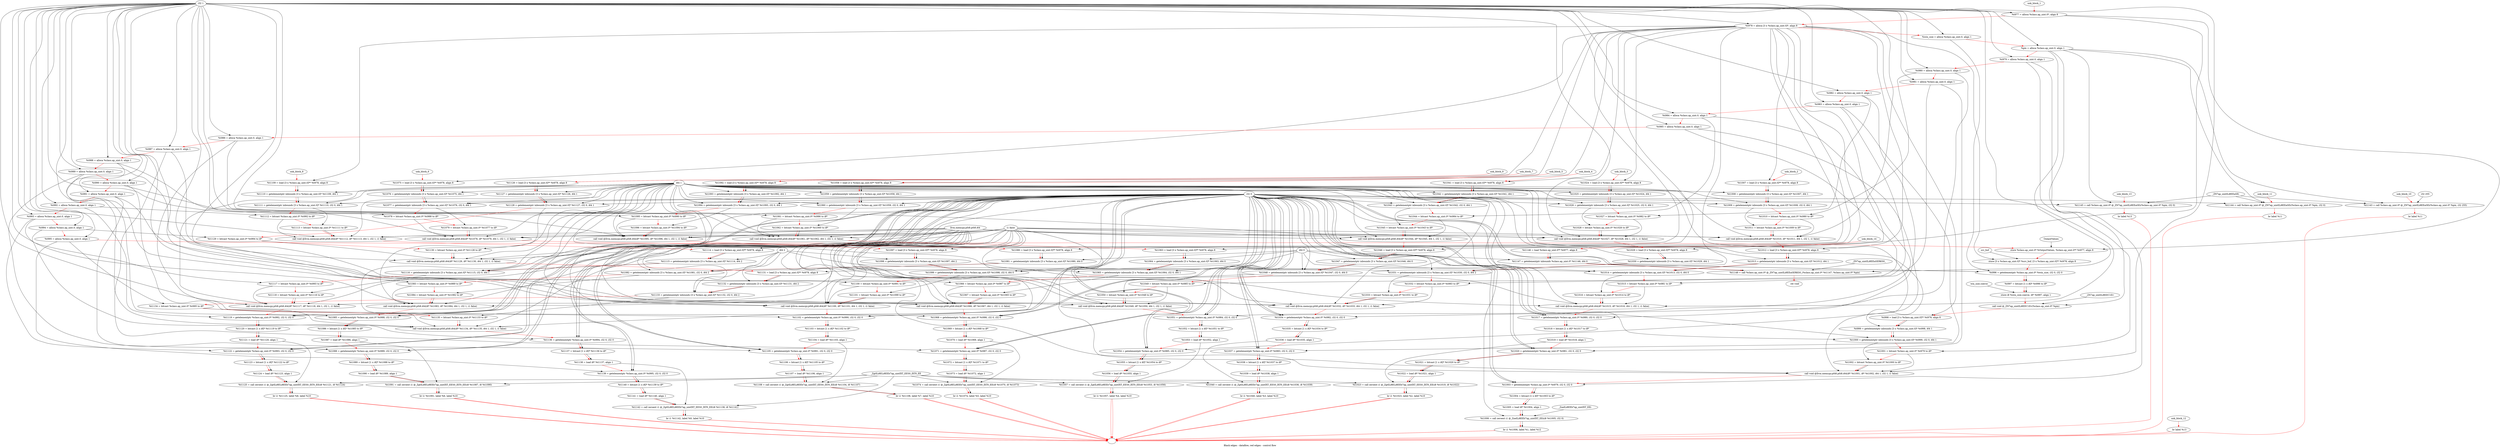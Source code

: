 digraph G {
compound=true
label="Black edges - dataflow, red edges - control flow"
"t977" [label="  %t977 = alloca %class.ap_uint.0*, align 8"]
"t978" [label="  %t978 = alloca [3 x %class.ap_uint.0]*, align 8"]
"win_size" [label="  %win_size = alloca %class.ap_uint.0, align 1"]
"pix" [label="  %pix = alloca %class.ap_uint.0, align 1"]
"t979" [label="  %t979 = alloca %class.ap_uint.0, align 1"]
"t980" [label="  %t980 = alloca %class.ap_uint.0, align 1"]
"t981" [label="  %t981 = alloca %class.ap_uint.0, align 1"]
"t982" [label="  %t982 = alloca %class.ap_uint.0, align 1"]
"t983" [label="  %t983 = alloca %class.ap_uint.0, align 1"]
"t984" [label="  %t984 = alloca %class.ap_uint.0, align 1"]
"t985" [label="  %t985 = alloca %class.ap_uint.0, align 1"]
"t986" [label="  %t986 = alloca %class.ap_uint.0, align 1"]
"t987" [label="  %t987 = alloca %class.ap_uint.0, align 1"]
"t988" [label="  %t988 = alloca %class.ap_uint.0, align 1"]
"t989" [label="  %t989 = alloca %class.ap_uint.0, align 1"]
"t990" [label="  %t990 = alloca %class.ap_uint.0, align 1"]
"t991" [label="  %t991 = alloca %class.ap_uint.0, align 1"]
"t992" [label="  %t992 = alloca %class.ap_uint.0, align 1"]
"t993" [label="  %t993 = alloca %class.ap_uint.0, align 1"]
"t994" [label="  %t994 = alloca %class.ap_uint.0, align 1"]
"t995" [label="  %t995 = alloca %class.ap_uint.0, align 1"]
"_1" [label="  store %class.ap_uint.0* %OutputValues, %class.ap_uint.0** %t977, align 8"]
"_2" [label="  store [3 x %class.ap_uint.0]* %src_buf, [3 x %class.ap_uint.0]** %t978, align 8"]
"t996" [label="  %t996 = getelementptr %class.ap_uint.0* %win_size, i32 0, i32 0"]
"t997" [label="  %t997 = bitcast [1 x i8]* %t996 to i8*"]
"_3" [label="  store i8 %win_size.coerce, i8* %t997, align 1"]
"_4" [label="  call void @_ZN7ap_uintILi8EEC1Ev(%class.ap_uint.0* %pix)"]
"t998" [label="  %t998 = load [3 x %class.ap_uint.0]** %t978, align 8"]
"t999" [label="  %t999 = getelementptr inbounds [3 x %class.ap_uint.0]* %t998, i64 1"]
"t1000" [label="  %t1000 = getelementptr inbounds [3 x %class.ap_uint.0]* %t999, i32 0, i64 1"]
"t1001" [label="  %t1001 = bitcast %class.ap_uint.0* %t979 to i8*"]
"t1002" [label="  %t1002 = bitcast %class.ap_uint.0* %t1000 to i8*"]
"_5" [label="  call void @llvm.memcpy.p0i8.p0i8.i64(i8* %t1001, i8* %t1002, i64 1, i32 1, i1 false)"]
"t1003" [label="  %t1003 = getelementptr %class.ap_uint.0* %t979, i32 0, i32 0"]
"t1004" [label="  %t1004 = bitcast [1 x i8]* %t1003 to i8*"]
"t1005" [label="  %t1005 = load i8* %t1004, align 1"]
"t1006" [label="  %t1006 = call zeroext i1 @_ZneILi8EEb7ap_uintIXT_EEi(i8 %t1005, i32 0)"]
"_6" [label="  br i1 %t1006, label %1, label %12"]
"unk_block_1" -> "t977"[color=red]
"i32 1" -> "t977"
"t977" -> "t978"[color=red weight=2]
"i32 1" -> "t978"
"t978" -> "win_size"[color=red weight=2]
"i32 1" -> "win_size"
"win_size" -> "pix"[color=red weight=2]
"i32 1" -> "pix"
"pix" -> "t979"[color=red weight=2]
"i32 1" -> "t979"
"t979" -> "t980"[color=red weight=2]
"i32 1" -> "t980"
"t980" -> "t981"[color=red weight=2]
"i32 1" -> "t981"
"t981" -> "t982"[color=red weight=2]
"i32 1" -> "t982"
"t982" -> "t983"[color=red weight=2]
"i32 1" -> "t983"
"t983" -> "t984"[color=red weight=2]
"i32 1" -> "t984"
"t984" -> "t985"[color=red weight=2]
"i32 1" -> "t985"
"t985" -> "t986"[color=red weight=2]
"i32 1" -> "t986"
"t986" -> "t987"[color=red weight=2]
"i32 1" -> "t987"
"t987" -> "t988"[color=red weight=2]
"i32 1" -> "t988"
"t988" -> "t989"[color=red weight=2]
"i32 1" -> "t989"
"t989" -> "t990"[color=red weight=2]
"i32 1" -> "t990"
"t990" -> "t991"[color=red weight=2]
"i32 1" -> "t991"
"t991" -> "t992"[color=red weight=2]
"i32 1" -> "t992"
"t992" -> "t993"[color=red weight=2]
"i32 1" -> "t993"
"t993" -> "t994"[color=red weight=2]
"i32 1" -> "t994"
"t994" -> "t995"[color=red weight=2]
"i32 1" -> "t995"
"t995" -> "_1"[color=red weight=2]
"OutputValues" -> "_1"
"t977" -> "_1"
"_1" -> "_2"[color=red weight=2]
"src_buf" -> "_2"
"t978" -> "_2"
"_2" -> "t996"[color=red weight=2]
"win_size" -> "t996"
"i32 0" -> "t996"
"i32 0" -> "t996"
"t996" -> "t997"[color=red weight=2]
"t996" -> "t997"
"t997" -> "_3"[color=red weight=2]
"win_size.coerce" -> "_3"
"t997" -> "_3"
"_3" -> "_4"[color=red weight=2]
"pix" -> "_4"
"_ZN7ap_uintILi8EEC1Ev" -> "_4"
"_4" -> "t998"[color=red weight=2]
"t978" -> "t998"
"t998" -> "t999"[color=red weight=2]
"t998" -> "t999"
"i64 1" -> "t999"
"t999" -> "t1000"[color=red weight=2]
"t999" -> "t1000"
"i32 0" -> "t1000"
"i64 1" -> "t1000"
"t1000" -> "t1001"[color=red weight=2]
"t979" -> "t1001"
"t1001" -> "t1002"[color=red weight=2]
"t1000" -> "t1002"
"t1002" -> "_5"[color=red weight=2]
"t1001" -> "_5"
"t1002" -> "_5"
"i64 1" -> "_5"
"i32 1" -> "_5"
"i1 false" -> "_5"
"llvm.memcpy.p0i8.p0i8.i64" -> "_5"
"_5" -> "t1003"[color=red weight=2]
"t979" -> "t1003"
"i32 0" -> "t1003"
"i32 0" -> "t1003"
"t1003" -> "t1004"[color=red weight=2]
"t1003" -> "t1004"
"t1004" -> "t1005"[color=red weight=2]
"t1004" -> "t1005"
"t1005" -> "t1006"[color=red weight=2]
"t1005" -> "t1006"
"i32 0" -> "t1006"
"_ZneILi8EEb7ap_uintIXT_EEi" -> "t1006"
"t1006" -> "_6"[color=red weight=2]
"t1006" -> "_6"
"_6" -> ""[color=red]
"_6" -> ""[color=red]

"t1007" [label="  %t1007 = load [3 x %class.ap_uint.0]** %t978, align 8"]
"t1008" [label="  %t1008 = getelementptr inbounds [3 x %class.ap_uint.0]* %t1007, i64 1"]
"t1009" [label="  %t1009 = getelementptr inbounds [3 x %class.ap_uint.0]* %t1008, i32 0, i64 1"]
"t1010" [label="  %t1010 = bitcast %class.ap_uint.0* %t980 to i8*"]
"t1011" [label="  %t1011 = bitcast %class.ap_uint.0* %t1009 to i8*"]
"_7" [label="  call void @llvm.memcpy.p0i8.p0i8.i64(i8* %t1010, i8* %t1011, i64 1, i32 1, i1 false)"]
"t1012" [label="  %t1012 = load [3 x %class.ap_uint.0]** %t978, align 8"]
"t1013" [label="  %t1013 = getelementptr inbounds [3 x %class.ap_uint.0]* %t1012, i64 1"]
"t1014" [label="  %t1014 = getelementptr inbounds [3 x %class.ap_uint.0]* %t1013, i32 0, i64 0"]
"t1015" [label="  %t1015 = bitcast %class.ap_uint.0* %t981 to i8*"]
"t1016" [label="  %t1016 = bitcast %class.ap_uint.0* %t1014 to i8*"]
"_8" [label="  call void @llvm.memcpy.p0i8.p0i8.i64(i8* %t1015, i8* %t1016, i64 1, i32 1, i1 false)"]
"t1017" [label="  %t1017 = getelementptr %class.ap_uint.0* %t980, i32 0, i32 0"]
"t1018" [label="  %t1018 = bitcast [1 x i8]* %t1017 to i8*"]
"t1019" [label="  %t1019 = load i8* %t1018, align 1"]
"t1020" [label="  %t1020 = getelementptr %class.ap_uint.0* %t981, i32 0, i32 0"]
"t1021" [label="  %t1021 = bitcast [1 x i8]* %t1020 to i8*"]
"t1022" [label="  %t1022 = load i8* %t1021, align 1"]
"t1023" [label="  %t1023 = call zeroext i1 @_ZgtILi8ELi8EEb7ap_uintIXT_EES0_IXT0_EE(i8 %t1019, i8 %t1022)"]
"_9" [label="  br i1 %t1023, label %2, label %10"]
"unk_block_2" -> "t1007"[color=red]
"t978" -> "t1007"
"t1007" -> "t1008"[color=red weight=2]
"t1007" -> "t1008"
"i64 1" -> "t1008"
"t1008" -> "t1009"[color=red weight=2]
"t1008" -> "t1009"
"i32 0" -> "t1009"
"i64 1" -> "t1009"
"t1009" -> "t1010"[color=red weight=2]
"t980" -> "t1010"
"t1010" -> "t1011"[color=red weight=2]
"t1009" -> "t1011"
"t1011" -> "_7"[color=red weight=2]
"t1010" -> "_7"
"t1011" -> "_7"
"i64 1" -> "_7"
"i32 1" -> "_7"
"i1 false" -> "_7"
"llvm.memcpy.p0i8.p0i8.i64" -> "_7"
"_7" -> "t1012"[color=red weight=2]
"t978" -> "t1012"
"t1012" -> "t1013"[color=red weight=2]
"t1012" -> "t1013"
"i64 1" -> "t1013"
"t1013" -> "t1014"[color=red weight=2]
"t1013" -> "t1014"
"i32 0" -> "t1014"
"i64 0" -> "t1014"
"t1014" -> "t1015"[color=red weight=2]
"t981" -> "t1015"
"t1015" -> "t1016"[color=red weight=2]
"t1014" -> "t1016"
"t1016" -> "_8"[color=red weight=2]
"t1015" -> "_8"
"t1016" -> "_8"
"i64 1" -> "_8"
"i32 1" -> "_8"
"i1 false" -> "_8"
"llvm.memcpy.p0i8.p0i8.i64" -> "_8"
"_8" -> "t1017"[color=red weight=2]
"t980" -> "t1017"
"i32 0" -> "t1017"
"i32 0" -> "t1017"
"t1017" -> "t1018"[color=red weight=2]
"t1017" -> "t1018"
"t1018" -> "t1019"[color=red weight=2]
"t1018" -> "t1019"
"t1019" -> "t1020"[color=red weight=2]
"t981" -> "t1020"
"i32 0" -> "t1020"
"i32 0" -> "t1020"
"t1020" -> "t1021"[color=red weight=2]
"t1020" -> "t1021"
"t1021" -> "t1022"[color=red weight=2]
"t1021" -> "t1022"
"t1022" -> "t1023"[color=red weight=2]
"t1019" -> "t1023"
"t1022" -> "t1023"
"_ZgtILi8ELi8EEb7ap_uintIXT_EES0_IXT0_EE" -> "t1023"
"t1023" -> "_9"[color=red weight=2]
"t1023" -> "_9"
"_9" -> ""[color=red]
"_9" -> ""[color=red]

"t1024" [label="  %t1024 = load [3 x %class.ap_uint.0]** %t978, align 8"]
"t1025" [label="  %t1025 = getelementptr inbounds [3 x %class.ap_uint.0]* %t1024, i64 1"]
"t1026" [label="  %t1026 = getelementptr inbounds [3 x %class.ap_uint.0]* %t1025, i32 0, i64 1"]
"t1027" [label="  %t1027 = bitcast %class.ap_uint.0* %t982 to i8*"]
"t1028" [label="  %t1028 = bitcast %class.ap_uint.0* %t1026 to i8*"]
"_10" [label="  call void @llvm.memcpy.p0i8.p0i8.i64(i8* %t1027, i8* %t1028, i64 1, i32 1, i1 false)"]
"t1029" [label="  %t1029 = load [3 x %class.ap_uint.0]** %t978, align 8"]
"t1030" [label="  %t1030 = getelementptr inbounds [3 x %class.ap_uint.0]* %t1029, i64 1"]
"t1031" [label="  %t1031 = getelementptr inbounds [3 x %class.ap_uint.0]* %t1030, i32 0, i64 2"]
"t1032" [label="  %t1032 = bitcast %class.ap_uint.0* %t983 to i8*"]
"t1033" [label="  %t1033 = bitcast %class.ap_uint.0* %t1031 to i8*"]
"_11" [label="  call void @llvm.memcpy.p0i8.p0i8.i64(i8* %t1032, i8* %t1033, i64 1, i32 1, i1 false)"]
"t1034" [label="  %t1034 = getelementptr %class.ap_uint.0* %t982, i32 0, i32 0"]
"t1035" [label="  %t1035 = bitcast [1 x i8]* %t1034 to i8*"]
"t1036" [label="  %t1036 = load i8* %t1035, align 1"]
"t1037" [label="  %t1037 = getelementptr %class.ap_uint.0* %t983, i32 0, i32 0"]
"t1038" [label="  %t1038 = bitcast [1 x i8]* %t1037 to i8*"]
"t1039" [label="  %t1039 = load i8* %t1038, align 1"]
"t1040" [label="  %t1040 = call zeroext i1 @_ZgtILi8ELi8EEb7ap_uintIXT_EES0_IXT0_EE(i8 %t1036, i8 %t1039)"]
"_12" [label="  br i1 %t1040, label %3, label %10"]
"unk_block_3" -> "t1024"[color=red]
"t978" -> "t1024"
"t1024" -> "t1025"[color=red weight=2]
"t1024" -> "t1025"
"i64 1" -> "t1025"
"t1025" -> "t1026"[color=red weight=2]
"t1025" -> "t1026"
"i32 0" -> "t1026"
"i64 1" -> "t1026"
"t1026" -> "t1027"[color=red weight=2]
"t982" -> "t1027"
"t1027" -> "t1028"[color=red weight=2]
"t1026" -> "t1028"
"t1028" -> "_10"[color=red weight=2]
"t1027" -> "_10"
"t1028" -> "_10"
"i64 1" -> "_10"
"i32 1" -> "_10"
"i1 false" -> "_10"
"llvm.memcpy.p0i8.p0i8.i64" -> "_10"
"_10" -> "t1029"[color=red weight=2]
"t978" -> "t1029"
"t1029" -> "t1030"[color=red weight=2]
"t1029" -> "t1030"
"i64 1" -> "t1030"
"t1030" -> "t1031"[color=red weight=2]
"t1030" -> "t1031"
"i32 0" -> "t1031"
"i64 2" -> "t1031"
"t1031" -> "t1032"[color=red weight=2]
"t983" -> "t1032"
"t1032" -> "t1033"[color=red weight=2]
"t1031" -> "t1033"
"t1033" -> "_11"[color=red weight=2]
"t1032" -> "_11"
"t1033" -> "_11"
"i64 1" -> "_11"
"i32 1" -> "_11"
"i1 false" -> "_11"
"llvm.memcpy.p0i8.p0i8.i64" -> "_11"
"_11" -> "t1034"[color=red weight=2]
"t982" -> "t1034"
"i32 0" -> "t1034"
"i32 0" -> "t1034"
"t1034" -> "t1035"[color=red weight=2]
"t1034" -> "t1035"
"t1035" -> "t1036"[color=red weight=2]
"t1035" -> "t1036"
"t1036" -> "t1037"[color=red weight=2]
"t983" -> "t1037"
"i32 0" -> "t1037"
"i32 0" -> "t1037"
"t1037" -> "t1038"[color=red weight=2]
"t1037" -> "t1038"
"t1038" -> "t1039"[color=red weight=2]
"t1038" -> "t1039"
"t1039" -> "t1040"[color=red weight=2]
"t1036" -> "t1040"
"t1039" -> "t1040"
"_ZgtILi8ELi8EEb7ap_uintIXT_EES0_IXT0_EE" -> "t1040"
"t1040" -> "_12"[color=red weight=2]
"t1040" -> "_12"
"_12" -> ""[color=red]
"_12" -> ""[color=red]

"t1041" [label="  %t1041 = load [3 x %class.ap_uint.0]** %t978, align 8"]
"t1042" [label="  %t1042 = getelementptr inbounds [3 x %class.ap_uint.0]* %t1041, i64 1"]
"t1043" [label="  %t1043 = getelementptr inbounds [3 x %class.ap_uint.0]* %t1042, i32 0, i64 1"]
"t1044" [label="  %t1044 = bitcast %class.ap_uint.0* %t984 to i8*"]
"t1045" [label="  %t1045 = bitcast %class.ap_uint.0* %t1043 to i8*"]
"_13" [label="  call void @llvm.memcpy.p0i8.p0i8.i64(i8* %t1044, i8* %t1045, i64 1, i32 1, i1 false)"]
"t1046" [label="  %t1046 = load [3 x %class.ap_uint.0]** %t978, align 8"]
"t1047" [label="  %t1047 = getelementptr inbounds [3 x %class.ap_uint.0]* %t1046, i64 0"]
"t1048" [label="  %t1048 = getelementptr inbounds [3 x %class.ap_uint.0]* %t1047, i32 0, i64 0"]
"t1049" [label="  %t1049 = bitcast %class.ap_uint.0* %t985 to i8*"]
"t1050" [label="  %t1050 = bitcast %class.ap_uint.0* %t1048 to i8*"]
"_14" [label="  call void @llvm.memcpy.p0i8.p0i8.i64(i8* %t1049, i8* %t1050, i64 1, i32 1, i1 false)"]
"t1051" [label="  %t1051 = getelementptr %class.ap_uint.0* %t984, i32 0, i32 0"]
"t1052" [label="  %t1052 = bitcast [1 x i8]* %t1051 to i8*"]
"t1053" [label="  %t1053 = load i8* %t1052, align 1"]
"t1054" [label="  %t1054 = getelementptr %class.ap_uint.0* %t985, i32 0, i32 0"]
"t1055" [label="  %t1055 = bitcast [1 x i8]* %t1054 to i8*"]
"t1056" [label="  %t1056 = load i8* %t1055, align 1"]
"t1057" [label="  %t1057 = call zeroext i1 @_ZgtILi8ELi8EEb7ap_uintIXT_EES0_IXT0_EE(i8 %t1053, i8 %t1056)"]
"_15" [label="  br i1 %t1057, label %4, label %10"]
"unk_block_4" -> "t1041"[color=red]
"t978" -> "t1041"
"t1041" -> "t1042"[color=red weight=2]
"t1041" -> "t1042"
"i64 1" -> "t1042"
"t1042" -> "t1043"[color=red weight=2]
"t1042" -> "t1043"
"i32 0" -> "t1043"
"i64 1" -> "t1043"
"t1043" -> "t1044"[color=red weight=2]
"t984" -> "t1044"
"t1044" -> "t1045"[color=red weight=2]
"t1043" -> "t1045"
"t1045" -> "_13"[color=red weight=2]
"t1044" -> "_13"
"t1045" -> "_13"
"i64 1" -> "_13"
"i32 1" -> "_13"
"i1 false" -> "_13"
"llvm.memcpy.p0i8.p0i8.i64" -> "_13"
"_13" -> "t1046"[color=red weight=2]
"t978" -> "t1046"
"t1046" -> "t1047"[color=red weight=2]
"t1046" -> "t1047"
"i64 0" -> "t1047"
"t1047" -> "t1048"[color=red weight=2]
"t1047" -> "t1048"
"i32 0" -> "t1048"
"i64 0" -> "t1048"
"t1048" -> "t1049"[color=red weight=2]
"t985" -> "t1049"
"t1049" -> "t1050"[color=red weight=2]
"t1048" -> "t1050"
"t1050" -> "_14"[color=red weight=2]
"t1049" -> "_14"
"t1050" -> "_14"
"i64 1" -> "_14"
"i32 1" -> "_14"
"i1 false" -> "_14"
"llvm.memcpy.p0i8.p0i8.i64" -> "_14"
"_14" -> "t1051"[color=red weight=2]
"t984" -> "t1051"
"i32 0" -> "t1051"
"i32 0" -> "t1051"
"t1051" -> "t1052"[color=red weight=2]
"t1051" -> "t1052"
"t1052" -> "t1053"[color=red weight=2]
"t1052" -> "t1053"
"t1053" -> "t1054"[color=red weight=2]
"t985" -> "t1054"
"i32 0" -> "t1054"
"i32 0" -> "t1054"
"t1054" -> "t1055"[color=red weight=2]
"t1054" -> "t1055"
"t1055" -> "t1056"[color=red weight=2]
"t1055" -> "t1056"
"t1056" -> "t1057"[color=red weight=2]
"t1053" -> "t1057"
"t1056" -> "t1057"
"_ZgtILi8ELi8EEb7ap_uintIXT_EES0_IXT0_EE" -> "t1057"
"t1057" -> "_15"[color=red weight=2]
"t1057" -> "_15"
"_15" -> ""[color=red]
"_15" -> ""[color=red]

"t1058" [label="  %t1058 = load [3 x %class.ap_uint.0]** %t978, align 8"]
"t1059" [label="  %t1059 = getelementptr inbounds [3 x %class.ap_uint.0]* %t1058, i64 1"]
"t1060" [label="  %t1060 = getelementptr inbounds [3 x %class.ap_uint.0]* %t1059, i32 0, i64 1"]
"t1061" [label="  %t1061 = bitcast %class.ap_uint.0* %t986 to i8*"]
"t1062" [label="  %t1062 = bitcast %class.ap_uint.0* %t1060 to i8*"]
"_16" [label="  call void @llvm.memcpy.p0i8.p0i8.i64(i8* %t1061, i8* %t1062, i64 1, i32 1, i1 false)"]
"t1063" [label="  %t1063 = load [3 x %class.ap_uint.0]** %t978, align 8"]
"t1064" [label="  %t1064 = getelementptr inbounds [3 x %class.ap_uint.0]* %t1063, i64 0"]
"t1065" [label="  %t1065 = getelementptr inbounds [3 x %class.ap_uint.0]* %t1064, i32 0, i64 1"]
"t1066" [label="  %t1066 = bitcast %class.ap_uint.0* %t987 to i8*"]
"t1067" [label="  %t1067 = bitcast %class.ap_uint.0* %t1065 to i8*"]
"_17" [label="  call void @llvm.memcpy.p0i8.p0i8.i64(i8* %t1066, i8* %t1067, i64 1, i32 1, i1 false)"]
"t1068" [label="  %t1068 = getelementptr %class.ap_uint.0* %t986, i32 0, i32 0"]
"t1069" [label="  %t1069 = bitcast [1 x i8]* %t1068 to i8*"]
"t1070" [label="  %t1070 = load i8* %t1069, align 1"]
"t1071" [label="  %t1071 = getelementptr %class.ap_uint.0* %t987, i32 0, i32 0"]
"t1072" [label="  %t1072 = bitcast [1 x i8]* %t1071 to i8*"]
"t1073" [label="  %t1073 = load i8* %t1072, align 1"]
"t1074" [label="  %t1074 = call zeroext i1 @_ZgtILi8ELi8EEb7ap_uintIXT_EES0_IXT0_EE(i8 %t1070, i8 %t1073)"]
"_18" [label="  br i1 %t1074, label %5, label %10"]
"unk_block_5" -> "t1058"[color=red]
"t978" -> "t1058"
"t1058" -> "t1059"[color=red weight=2]
"t1058" -> "t1059"
"i64 1" -> "t1059"
"t1059" -> "t1060"[color=red weight=2]
"t1059" -> "t1060"
"i32 0" -> "t1060"
"i64 1" -> "t1060"
"t1060" -> "t1061"[color=red weight=2]
"t986" -> "t1061"
"t1061" -> "t1062"[color=red weight=2]
"t1060" -> "t1062"
"t1062" -> "_16"[color=red weight=2]
"t1061" -> "_16"
"t1062" -> "_16"
"i64 1" -> "_16"
"i32 1" -> "_16"
"i1 false" -> "_16"
"llvm.memcpy.p0i8.p0i8.i64" -> "_16"
"_16" -> "t1063"[color=red weight=2]
"t978" -> "t1063"
"t1063" -> "t1064"[color=red weight=2]
"t1063" -> "t1064"
"i64 0" -> "t1064"
"t1064" -> "t1065"[color=red weight=2]
"t1064" -> "t1065"
"i32 0" -> "t1065"
"i64 1" -> "t1065"
"t1065" -> "t1066"[color=red weight=2]
"t987" -> "t1066"
"t1066" -> "t1067"[color=red weight=2]
"t1065" -> "t1067"
"t1067" -> "_17"[color=red weight=2]
"t1066" -> "_17"
"t1067" -> "_17"
"i64 1" -> "_17"
"i32 1" -> "_17"
"i1 false" -> "_17"
"llvm.memcpy.p0i8.p0i8.i64" -> "_17"
"_17" -> "t1068"[color=red weight=2]
"t986" -> "t1068"
"i32 0" -> "t1068"
"i32 0" -> "t1068"
"t1068" -> "t1069"[color=red weight=2]
"t1068" -> "t1069"
"t1069" -> "t1070"[color=red weight=2]
"t1069" -> "t1070"
"t1070" -> "t1071"[color=red weight=2]
"t987" -> "t1071"
"i32 0" -> "t1071"
"i32 0" -> "t1071"
"t1071" -> "t1072"[color=red weight=2]
"t1071" -> "t1072"
"t1072" -> "t1073"[color=red weight=2]
"t1072" -> "t1073"
"t1073" -> "t1074"[color=red weight=2]
"t1070" -> "t1074"
"t1073" -> "t1074"
"_ZgtILi8ELi8EEb7ap_uintIXT_EES0_IXT0_EE" -> "t1074"
"t1074" -> "_18"[color=red weight=2]
"t1074" -> "_18"
"_18" -> ""[color=red]
"_18" -> ""[color=red]

"t1075" [label="  %t1075 = load [3 x %class.ap_uint.0]** %t978, align 8"]
"t1076" [label="  %t1076 = getelementptr inbounds [3 x %class.ap_uint.0]* %t1075, i64 1"]
"t1077" [label="  %t1077 = getelementptr inbounds [3 x %class.ap_uint.0]* %t1076, i32 0, i64 1"]
"t1078" [label="  %t1078 = bitcast %class.ap_uint.0* %t988 to i8*"]
"t1079" [label="  %t1079 = bitcast %class.ap_uint.0* %t1077 to i8*"]
"_19" [label="  call void @llvm.memcpy.p0i8.p0i8.i64(i8* %t1078, i8* %t1079, i64 1, i32 1, i1 false)"]
"t1080" [label="  %t1080 = load [3 x %class.ap_uint.0]** %t978, align 8"]
"t1081" [label="  %t1081 = getelementptr inbounds [3 x %class.ap_uint.0]* %t1080, i64 0"]
"t1082" [label="  %t1082 = getelementptr inbounds [3 x %class.ap_uint.0]* %t1081, i32 0, i64 2"]
"t1083" [label="  %t1083 = bitcast %class.ap_uint.0* %t989 to i8*"]
"t1084" [label="  %t1084 = bitcast %class.ap_uint.0* %t1082 to i8*"]
"_20" [label="  call void @llvm.memcpy.p0i8.p0i8.i64(i8* %t1083, i8* %t1084, i64 1, i32 1, i1 false)"]
"t1085" [label="  %t1085 = getelementptr %class.ap_uint.0* %t988, i32 0, i32 0"]
"t1086" [label="  %t1086 = bitcast [1 x i8]* %t1085 to i8*"]
"t1087" [label="  %t1087 = load i8* %t1086, align 1"]
"t1088" [label="  %t1088 = getelementptr %class.ap_uint.0* %t989, i32 0, i32 0"]
"t1089" [label="  %t1089 = bitcast [1 x i8]* %t1088 to i8*"]
"t1090" [label="  %t1090 = load i8* %t1089, align 1"]
"t1091" [label="  %t1091 = call zeroext i1 @_ZgtILi8ELi8EEb7ap_uintIXT_EES0_IXT0_EE(i8 %t1087, i8 %t1090)"]
"_21" [label="  br i1 %t1091, label %6, label %10"]
"unk_block_6" -> "t1075"[color=red]
"t978" -> "t1075"
"t1075" -> "t1076"[color=red weight=2]
"t1075" -> "t1076"
"i64 1" -> "t1076"
"t1076" -> "t1077"[color=red weight=2]
"t1076" -> "t1077"
"i32 0" -> "t1077"
"i64 1" -> "t1077"
"t1077" -> "t1078"[color=red weight=2]
"t988" -> "t1078"
"t1078" -> "t1079"[color=red weight=2]
"t1077" -> "t1079"
"t1079" -> "_19"[color=red weight=2]
"t1078" -> "_19"
"t1079" -> "_19"
"i64 1" -> "_19"
"i32 1" -> "_19"
"i1 false" -> "_19"
"llvm.memcpy.p0i8.p0i8.i64" -> "_19"
"_19" -> "t1080"[color=red weight=2]
"t978" -> "t1080"
"t1080" -> "t1081"[color=red weight=2]
"t1080" -> "t1081"
"i64 0" -> "t1081"
"t1081" -> "t1082"[color=red weight=2]
"t1081" -> "t1082"
"i32 0" -> "t1082"
"i64 2" -> "t1082"
"t1082" -> "t1083"[color=red weight=2]
"t989" -> "t1083"
"t1083" -> "t1084"[color=red weight=2]
"t1082" -> "t1084"
"t1084" -> "_20"[color=red weight=2]
"t1083" -> "_20"
"t1084" -> "_20"
"i64 1" -> "_20"
"i32 1" -> "_20"
"i1 false" -> "_20"
"llvm.memcpy.p0i8.p0i8.i64" -> "_20"
"_20" -> "t1085"[color=red weight=2]
"t988" -> "t1085"
"i32 0" -> "t1085"
"i32 0" -> "t1085"
"t1085" -> "t1086"[color=red weight=2]
"t1085" -> "t1086"
"t1086" -> "t1087"[color=red weight=2]
"t1086" -> "t1087"
"t1087" -> "t1088"[color=red weight=2]
"t989" -> "t1088"
"i32 0" -> "t1088"
"i32 0" -> "t1088"
"t1088" -> "t1089"[color=red weight=2]
"t1088" -> "t1089"
"t1089" -> "t1090"[color=red weight=2]
"t1089" -> "t1090"
"t1090" -> "t1091"[color=red weight=2]
"t1087" -> "t1091"
"t1090" -> "t1091"
"_ZgtILi8ELi8EEb7ap_uintIXT_EES0_IXT0_EE" -> "t1091"
"t1091" -> "_21"[color=red weight=2]
"t1091" -> "_21"
"_21" -> ""[color=red]
"_21" -> ""[color=red]

"t1092" [label="  %t1092 = load [3 x %class.ap_uint.0]** %t978, align 8"]
"t1093" [label="  %t1093 = getelementptr inbounds [3 x %class.ap_uint.0]* %t1092, i64 1"]
"t1094" [label="  %t1094 = getelementptr inbounds [3 x %class.ap_uint.0]* %t1093, i32 0, i64 1"]
"t1095" [label="  %t1095 = bitcast %class.ap_uint.0* %t990 to i8*"]
"t1096" [label="  %t1096 = bitcast %class.ap_uint.0* %t1094 to i8*"]
"_22" [label="  call void @llvm.memcpy.p0i8.p0i8.i64(i8* %t1095, i8* %t1096, i64 1, i32 1, i1 false)"]
"t1097" [label="  %t1097 = load [3 x %class.ap_uint.0]** %t978, align 8"]
"t1098" [label="  %t1098 = getelementptr inbounds [3 x %class.ap_uint.0]* %t1097, i64 2"]
"t1099" [label="  %t1099 = getelementptr inbounds [3 x %class.ap_uint.0]* %t1098, i32 0, i64 0"]
"t1100" [label="  %t1100 = bitcast %class.ap_uint.0* %t991 to i8*"]
"t1101" [label="  %t1101 = bitcast %class.ap_uint.0* %t1099 to i8*"]
"_23" [label="  call void @llvm.memcpy.p0i8.p0i8.i64(i8* %t1100, i8* %t1101, i64 1, i32 1, i1 false)"]
"t1102" [label="  %t1102 = getelementptr %class.ap_uint.0* %t990, i32 0, i32 0"]
"t1103" [label="  %t1103 = bitcast [1 x i8]* %t1102 to i8*"]
"t1104" [label="  %t1104 = load i8* %t1103, align 1"]
"t1105" [label="  %t1105 = getelementptr %class.ap_uint.0* %t991, i32 0, i32 0"]
"t1106" [label="  %t1106 = bitcast [1 x i8]* %t1105 to i8*"]
"t1107" [label="  %t1107 = load i8* %t1106, align 1"]
"t1108" [label="  %t1108 = call zeroext i1 @_ZgtILi8ELi8EEb7ap_uintIXT_EES0_IXT0_EE(i8 %t1104, i8 %t1107)"]
"_24" [label="  br i1 %t1108, label %7, label %10"]
"unk_block_7" -> "t1092"[color=red]
"t978" -> "t1092"
"t1092" -> "t1093"[color=red weight=2]
"t1092" -> "t1093"
"i64 1" -> "t1093"
"t1093" -> "t1094"[color=red weight=2]
"t1093" -> "t1094"
"i32 0" -> "t1094"
"i64 1" -> "t1094"
"t1094" -> "t1095"[color=red weight=2]
"t990" -> "t1095"
"t1095" -> "t1096"[color=red weight=2]
"t1094" -> "t1096"
"t1096" -> "_22"[color=red weight=2]
"t1095" -> "_22"
"t1096" -> "_22"
"i64 1" -> "_22"
"i32 1" -> "_22"
"i1 false" -> "_22"
"llvm.memcpy.p0i8.p0i8.i64" -> "_22"
"_22" -> "t1097"[color=red weight=2]
"t978" -> "t1097"
"t1097" -> "t1098"[color=red weight=2]
"t1097" -> "t1098"
"i64 2" -> "t1098"
"t1098" -> "t1099"[color=red weight=2]
"t1098" -> "t1099"
"i32 0" -> "t1099"
"i64 0" -> "t1099"
"t1099" -> "t1100"[color=red weight=2]
"t991" -> "t1100"
"t1100" -> "t1101"[color=red weight=2]
"t1099" -> "t1101"
"t1101" -> "_23"[color=red weight=2]
"t1100" -> "_23"
"t1101" -> "_23"
"i64 1" -> "_23"
"i32 1" -> "_23"
"i1 false" -> "_23"
"llvm.memcpy.p0i8.p0i8.i64" -> "_23"
"_23" -> "t1102"[color=red weight=2]
"t990" -> "t1102"
"i32 0" -> "t1102"
"i32 0" -> "t1102"
"t1102" -> "t1103"[color=red weight=2]
"t1102" -> "t1103"
"t1103" -> "t1104"[color=red weight=2]
"t1103" -> "t1104"
"t1104" -> "t1105"[color=red weight=2]
"t991" -> "t1105"
"i32 0" -> "t1105"
"i32 0" -> "t1105"
"t1105" -> "t1106"[color=red weight=2]
"t1105" -> "t1106"
"t1106" -> "t1107"[color=red weight=2]
"t1106" -> "t1107"
"t1107" -> "t1108"[color=red weight=2]
"t1104" -> "t1108"
"t1107" -> "t1108"
"_ZgtILi8ELi8EEb7ap_uintIXT_EES0_IXT0_EE" -> "t1108"
"t1108" -> "_24"[color=red weight=2]
"t1108" -> "_24"
"_24" -> ""[color=red]
"_24" -> ""[color=red]

"t1109" [label="  %t1109 = load [3 x %class.ap_uint.0]** %t978, align 8"]
"t1110" [label="  %t1110 = getelementptr inbounds [3 x %class.ap_uint.0]* %t1109, i64 1"]
"t1111" [label="  %t1111 = getelementptr inbounds [3 x %class.ap_uint.0]* %t1110, i32 0, i64 1"]
"t1112" [label="  %t1112 = bitcast %class.ap_uint.0* %t992 to i8*"]
"t1113" [label="  %t1113 = bitcast %class.ap_uint.0* %t1111 to i8*"]
"_25" [label="  call void @llvm.memcpy.p0i8.p0i8.i64(i8* %t1112, i8* %t1113, i64 1, i32 1, i1 false)"]
"t1114" [label="  %t1114 = load [3 x %class.ap_uint.0]** %t978, align 8"]
"t1115" [label="  %t1115 = getelementptr inbounds [3 x %class.ap_uint.0]* %t1114, i64 2"]
"t1116" [label="  %t1116 = getelementptr inbounds [3 x %class.ap_uint.0]* %t1115, i32 0, i64 1"]
"t1117" [label="  %t1117 = bitcast %class.ap_uint.0* %t993 to i8*"]
"t1118" [label="  %t1118 = bitcast %class.ap_uint.0* %t1116 to i8*"]
"_26" [label="  call void @llvm.memcpy.p0i8.p0i8.i64(i8* %t1117, i8* %t1118, i64 1, i32 1, i1 false)"]
"t1119" [label="  %t1119 = getelementptr %class.ap_uint.0* %t992, i32 0, i32 0"]
"t1120" [label="  %t1120 = bitcast [1 x i8]* %t1119 to i8*"]
"t1121" [label="  %t1121 = load i8* %t1120, align 1"]
"t1122" [label="  %t1122 = getelementptr %class.ap_uint.0* %t993, i32 0, i32 0"]
"t1123" [label="  %t1123 = bitcast [1 x i8]* %t1122 to i8*"]
"t1124" [label="  %t1124 = load i8* %t1123, align 1"]
"t1125" [label="  %t1125 = call zeroext i1 @_ZgtILi8ELi8EEb7ap_uintIXT_EES0_IXT0_EE(i8 %t1121, i8 %t1124)"]
"_27" [label="  br i1 %t1125, label %8, label %10"]
"unk_block_8" -> "t1109"[color=red]
"t978" -> "t1109"
"t1109" -> "t1110"[color=red weight=2]
"t1109" -> "t1110"
"i64 1" -> "t1110"
"t1110" -> "t1111"[color=red weight=2]
"t1110" -> "t1111"
"i32 0" -> "t1111"
"i64 1" -> "t1111"
"t1111" -> "t1112"[color=red weight=2]
"t992" -> "t1112"
"t1112" -> "t1113"[color=red weight=2]
"t1111" -> "t1113"
"t1113" -> "_25"[color=red weight=2]
"t1112" -> "_25"
"t1113" -> "_25"
"i64 1" -> "_25"
"i32 1" -> "_25"
"i1 false" -> "_25"
"llvm.memcpy.p0i8.p0i8.i64" -> "_25"
"_25" -> "t1114"[color=red weight=2]
"t978" -> "t1114"
"t1114" -> "t1115"[color=red weight=2]
"t1114" -> "t1115"
"i64 2" -> "t1115"
"t1115" -> "t1116"[color=red weight=2]
"t1115" -> "t1116"
"i32 0" -> "t1116"
"i64 1" -> "t1116"
"t1116" -> "t1117"[color=red weight=2]
"t993" -> "t1117"
"t1117" -> "t1118"[color=red weight=2]
"t1116" -> "t1118"
"t1118" -> "_26"[color=red weight=2]
"t1117" -> "_26"
"t1118" -> "_26"
"i64 1" -> "_26"
"i32 1" -> "_26"
"i1 false" -> "_26"
"llvm.memcpy.p0i8.p0i8.i64" -> "_26"
"_26" -> "t1119"[color=red weight=2]
"t992" -> "t1119"
"i32 0" -> "t1119"
"i32 0" -> "t1119"
"t1119" -> "t1120"[color=red weight=2]
"t1119" -> "t1120"
"t1120" -> "t1121"[color=red weight=2]
"t1120" -> "t1121"
"t1121" -> "t1122"[color=red weight=2]
"t993" -> "t1122"
"i32 0" -> "t1122"
"i32 0" -> "t1122"
"t1122" -> "t1123"[color=red weight=2]
"t1122" -> "t1123"
"t1123" -> "t1124"[color=red weight=2]
"t1123" -> "t1124"
"t1124" -> "t1125"[color=red weight=2]
"t1121" -> "t1125"
"t1124" -> "t1125"
"_ZgtILi8ELi8EEb7ap_uintIXT_EES0_IXT0_EE" -> "t1125"
"t1125" -> "_27"[color=red weight=2]
"t1125" -> "_27"
"_27" -> ""[color=red]
"_27" -> ""[color=red]

"t1126" [label="  %t1126 = load [3 x %class.ap_uint.0]** %t978, align 8"]
"t1127" [label="  %t1127 = getelementptr inbounds [3 x %class.ap_uint.0]* %t1126, i64 1"]
"t1128" [label="  %t1128 = getelementptr inbounds [3 x %class.ap_uint.0]* %t1127, i32 0, i64 1"]
"t1129" [label="  %t1129 = bitcast %class.ap_uint.0* %t994 to i8*"]
"t1130" [label="  %t1130 = bitcast %class.ap_uint.0* %t1128 to i8*"]
"_28" [label="  call void @llvm.memcpy.p0i8.p0i8.i64(i8* %t1129, i8* %t1130, i64 1, i32 1, i1 false)"]
"t1131" [label="  %t1131 = load [3 x %class.ap_uint.0]** %t978, align 8"]
"t1132" [label="  %t1132 = getelementptr inbounds [3 x %class.ap_uint.0]* %t1131, i64 2"]
"t1133" [label="  %t1133 = getelementptr inbounds [3 x %class.ap_uint.0]* %t1132, i32 0, i64 2"]
"t1134" [label="  %t1134 = bitcast %class.ap_uint.0* %t995 to i8*"]
"t1135" [label="  %t1135 = bitcast %class.ap_uint.0* %t1133 to i8*"]
"_29" [label="  call void @llvm.memcpy.p0i8.p0i8.i64(i8* %t1134, i8* %t1135, i64 1, i32 1, i1 false)"]
"t1136" [label="  %t1136 = getelementptr %class.ap_uint.0* %t994, i32 0, i32 0"]
"t1137" [label="  %t1137 = bitcast [1 x i8]* %t1136 to i8*"]
"t1138" [label="  %t1138 = load i8* %t1137, align 1"]
"t1139" [label="  %t1139 = getelementptr %class.ap_uint.0* %t995, i32 0, i32 0"]
"t1140" [label="  %t1140 = bitcast [1 x i8]* %t1139 to i8*"]
"t1141" [label="  %t1141 = load i8* %t1140, align 1"]
"t1142" [label="  %t1142 = call zeroext i1 @_ZgtILi8ELi8EEb7ap_uintIXT_EES0_IXT0_EE(i8 %t1138, i8 %t1141)"]
"_30" [label="  br i1 %t1142, label %9, label %10"]
"unk_block_9" -> "t1126"[color=red]
"t978" -> "t1126"
"t1126" -> "t1127"[color=red weight=2]
"t1126" -> "t1127"
"i64 1" -> "t1127"
"t1127" -> "t1128"[color=red weight=2]
"t1127" -> "t1128"
"i32 0" -> "t1128"
"i64 1" -> "t1128"
"t1128" -> "t1129"[color=red weight=2]
"t994" -> "t1129"
"t1129" -> "t1130"[color=red weight=2]
"t1128" -> "t1130"
"t1130" -> "_28"[color=red weight=2]
"t1129" -> "_28"
"t1130" -> "_28"
"i64 1" -> "_28"
"i32 1" -> "_28"
"i1 false" -> "_28"
"llvm.memcpy.p0i8.p0i8.i64" -> "_28"
"_28" -> "t1131"[color=red weight=2]
"t978" -> "t1131"
"t1131" -> "t1132"[color=red weight=2]
"t1131" -> "t1132"
"i64 2" -> "t1132"
"t1132" -> "t1133"[color=red weight=2]
"t1132" -> "t1133"
"i32 0" -> "t1133"
"i64 2" -> "t1133"
"t1133" -> "t1134"[color=red weight=2]
"t995" -> "t1134"
"t1134" -> "t1135"[color=red weight=2]
"t1133" -> "t1135"
"t1135" -> "_29"[color=red weight=2]
"t1134" -> "_29"
"t1135" -> "_29"
"i64 1" -> "_29"
"i32 1" -> "_29"
"i1 false" -> "_29"
"llvm.memcpy.p0i8.p0i8.i64" -> "_29"
"_29" -> "t1136"[color=red weight=2]
"t994" -> "t1136"
"i32 0" -> "t1136"
"i32 0" -> "t1136"
"t1136" -> "t1137"[color=red weight=2]
"t1136" -> "t1137"
"t1137" -> "t1138"[color=red weight=2]
"t1137" -> "t1138"
"t1138" -> "t1139"[color=red weight=2]
"t995" -> "t1139"
"i32 0" -> "t1139"
"i32 0" -> "t1139"
"t1139" -> "t1140"[color=red weight=2]
"t1139" -> "t1140"
"t1140" -> "t1141"[color=red weight=2]
"t1140" -> "t1141"
"t1141" -> "t1142"[color=red weight=2]
"t1138" -> "t1142"
"t1141" -> "t1142"
"_ZgtILi8ELi8EEb7ap_uintIXT_EES0_IXT0_EE" -> "t1142"
"t1142" -> "_30"[color=red weight=2]
"t1142" -> "_30"
"_30" -> ""[color=red]
"_30" -> ""[color=red]

"t1143" [label="  %t1143 = call %class.ap_uint.0* @_ZN7ap_uintILi8EEaSEi(%class.ap_uint.0* %pix, i32 255)"]
"_31" [label="  br label %11"]
"unk_block_10" -> "t1143"[color=red]
"pix" -> "t1143"
"i32 255" -> "t1143"
"_ZN7ap_uintILi8EEaSEi" -> "t1143"
"t1143" -> "_31"[color=red weight=2]
"_31" -> ""[color=red]

"t1144" [label="  %t1144 = call %class.ap_uint.0* @_ZN7ap_uintILi8EEaSEi(%class.ap_uint.0* %pix, i32 0)"]
"_32" [label="  br label %11"]
"unk_block_11" -> "t1144"[color=red]
"pix" -> "t1144"
"i32 0" -> "t1144"
"_ZN7ap_uintILi8EEaSEi" -> "t1144"
"t1144" -> "_32"[color=red weight=2]
"_32" -> ""[color=red]

"_33" [label="  br label %13"]
"unk_block_12" -> "_33"[color=red]
"_33" -> ""[color=red]

"t1145" [label="  %t1145 = call %class.ap_uint.0* @_ZN7ap_uintILi8EEaSEi(%class.ap_uint.0* %pix, i32 0)"]
"_34" [label="  br label %13"]
"unk_block_13" -> "t1145"[color=red]
"pix" -> "t1145"
"i32 0" -> "t1145"
"_ZN7ap_uintILi8EEaSEi" -> "t1145"
"t1145" -> "_34"[color=red weight=2]
"_34" -> ""[color=red]

"t1146" [label="  %t1146 = load %class.ap_uint.0** %t977, align 8"]
"t1147" [label="  %t1147 = getelementptr inbounds %class.ap_uint.0* %t1146, i64 0"]
"t1148" [label="  %t1148 = call %class.ap_uint.0* @_ZN7ap_uintILi8EEaSERKS0_(%class.ap_uint.0* %t1147, %class.ap_uint.0* %pix)"]
"_35" [label="  ret void"]
"unk_block_14" -> "t1146"[color=red]
"t977" -> "t1146"
"t1146" -> "t1147"[color=red weight=2]
"t1146" -> "t1147"
"i64 0" -> "t1147"
"t1147" -> "t1148"[color=red weight=2]
"t1147" -> "t1148"
"pix" -> "t1148"
"_ZN7ap_uintILi8EEaSERKS0_" -> "t1148"
"t1148" -> "_35"[color=red weight=2]

}
